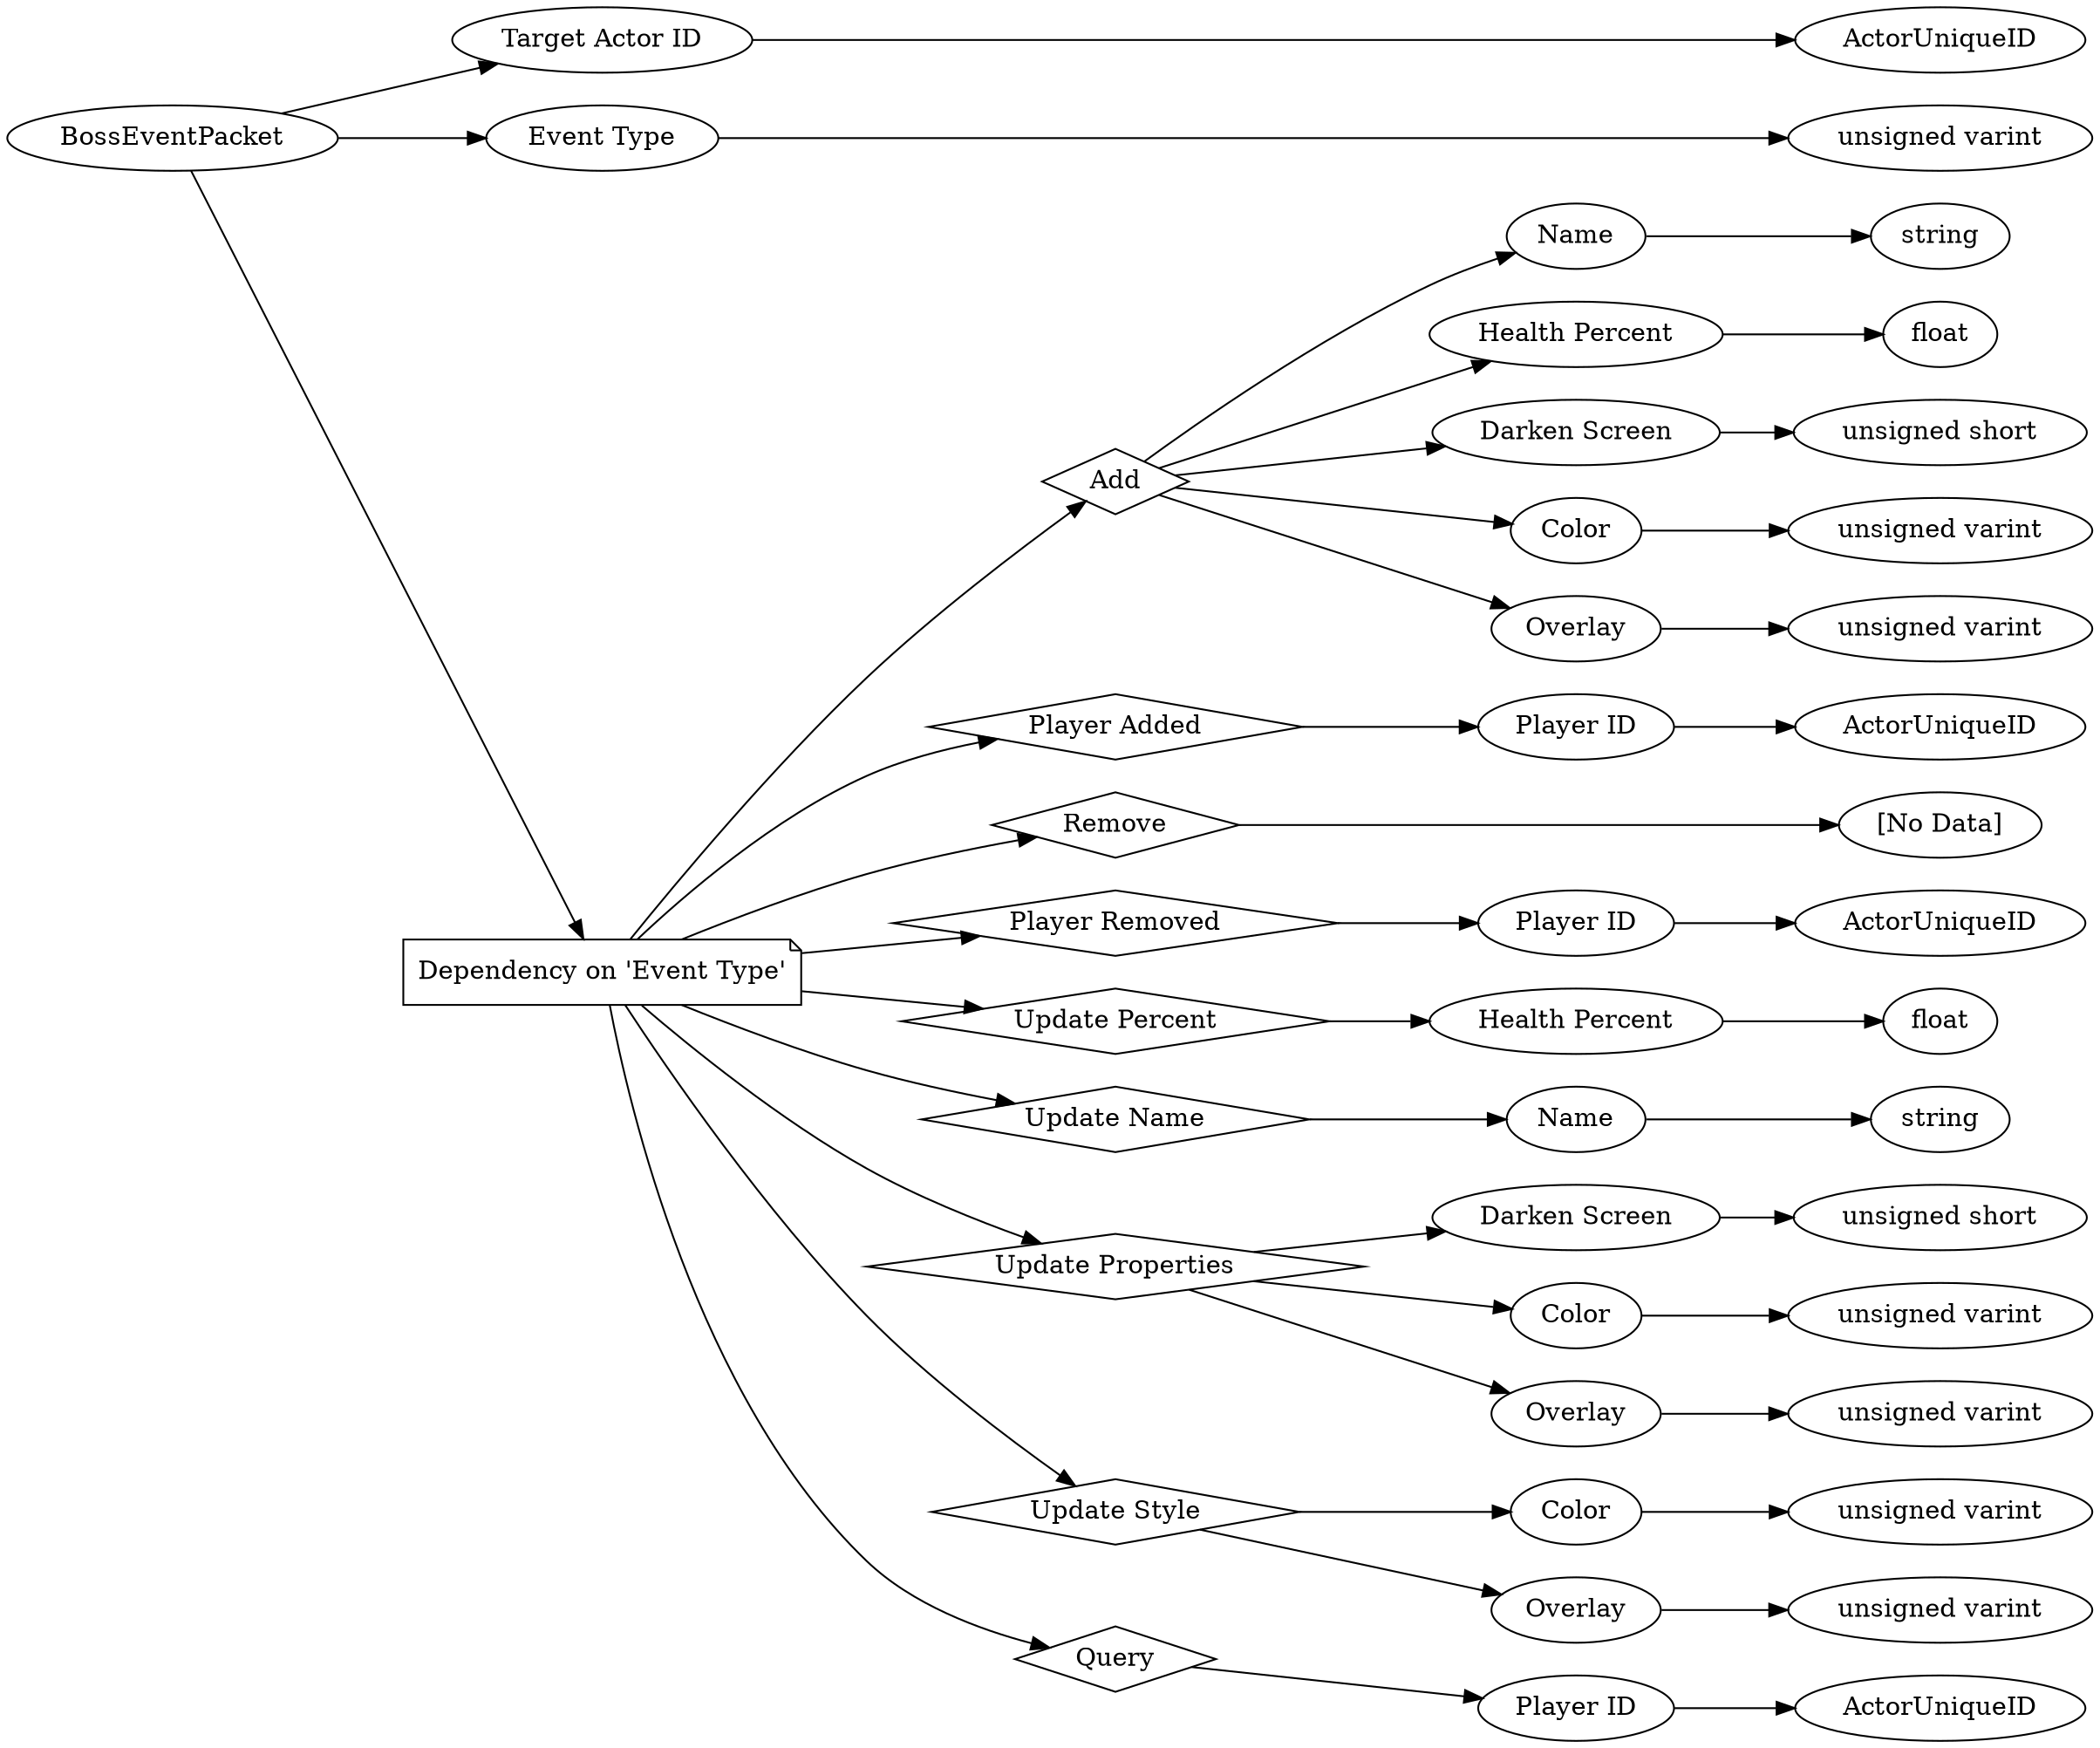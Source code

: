 digraph "BossEventPacket" {
rankdir = LR
0
0 -> 1
1 -> 2
0 -> 3
3 -> 4
0 -> 5
5 -> 6
6 -> 7
7 -> 8
6 -> 9
9 -> 10
6 -> 11
11 -> 12
6 -> 13
13 -> 14
6 -> 15
15 -> 16
5 -> 17
17 -> 18
18 -> 19
5 -> 20
20 -> 21
5 -> 22
22 -> 23
23 -> 24
5 -> 25
25 -> 26
26 -> 27
5 -> 28
28 -> 29
29 -> 30
5 -> 31
31 -> 32
32 -> 33
31 -> 34
34 -> 35
31 -> 36
36 -> 37
5 -> 38
38 -> 39
39 -> 40
38 -> 41
41 -> 42
5 -> 43
43 -> 44
44 -> 45

0 [label="BossEventPacket",comment="name: \"BossEventPacket\", typeName: \"\", id: 0, branchId: 74, recurseId: -1, attributes: 0, notes: \"\""];
1 [label="Target Actor ID",comment="name: \"Target Actor ID\", typeName: \"ActorUniqueID\", id: 1, branchId: 0, recurseId: -1, attributes: 256, notes: \"\""];
2 [label="ActorUniqueID",comment="name: \"ActorUniqueID\", typeName: \"\", id: 2, branchId: 0, recurseId: -1, attributes: 512, notes: \"\""];
3 [label="Event Type",comment="name: \"Event Type\", typeName: \"\", id: 3, branchId: 0, recurseId: -1, attributes: 0, notes: \"\""];
4 [label="unsigned varint",comment="name: \"unsigned varint\", typeName: \"\", id: 4, branchId: 0, recurseId: -1, attributes: 512, notes: \"\""];
5 [label="Dependency on 'Event Type'",shape=note,comment="name: \"Dependency on 'Event Type'\", typeName: \"\", id: 5, branchId: 0, recurseId: -1, attributes: 2, notes: \"\""];
6 [label="Add",shape=diamond,comment="name: \"Add\", typeName: \"\", id: 6, branchId: 0, recurseId: -1, attributes: 4, notes: \"\""];
7 [label="Name",comment="name: \"Name\", typeName: \"\", id: 7, branchId: 0, recurseId: -1, attributes: 0, notes: \"Name of the boss to add\""];
8 [label="string",comment="name: \"string\", typeName: \"\", id: 8, branchId: 0, recurseId: -1, attributes: 512, notes: \"\""];
9 [label="Health Percent",comment="name: \"Health Percent\", typeName: \"\", id: 9, branchId: 0, recurseId: -1, attributes: 0, notes: \"Health value of the boss\""];
10 [label="float",comment="name: \"float\", typeName: \"\", id: 10, branchId: 0, recurseId: -1, attributes: 512, notes: \"\""];
11 [label="Darken Screen",comment="name: \"Darken Screen\", typeName: \"\", id: 11, branchId: 0, recurseId: -1, attributes: 0, notes: \"A boolean value for whether or not we should darken the screen (has a 0 or 1 value)\""];
12 [label="unsigned short",comment="name: \"unsigned short\", typeName: \"\", id: 12, branchId: 0, recurseId: -1, attributes: 512, notes: \"\""];
13 [label="Color",comment="name: \"Color\", typeName: \"\", id: 13, branchId: 0, recurseId: -1, attributes: 0, notes: \"color for the boss bar, listed in an enumeration\""];
14 [label="unsigned varint",comment="name: \"unsigned varint\", typeName: \"\", id: 14, branchId: 0, recurseId: -1, attributes: 512, notes: \"\""];
15 [label="Overlay",comment="name: \"Overlay\", typeName: \"\", id: 15, branchId: 0, recurseId: -1, attributes: 0, notes: \"overlay for the boss bar, listed in an enumeration\""];
16 [label="unsigned varint",comment="name: \"unsigned varint\", typeName: \"\", id: 16, branchId: 0, recurseId: -1, attributes: 512, notes: \"\""];
17 [label="Player Added",shape=diamond,comment="name: \"Player Added\", typeName: \"\", id: 17, branchId: 1, recurseId: -1, attributes: 4, notes: \"\""];
18 [label="Player ID",comment="name: \"Player ID\", typeName: \"ActorUniqueID\", id: 18, branchId: 0, recurseId: -1, attributes: 256, notes: \"\""];
19 [label="ActorUniqueID",comment="name: \"ActorUniqueID\", typeName: \"\", id: 19, branchId: 0, recurseId: -1, attributes: 512, notes: \"\""];
20 [label="Remove",shape=diamond,comment="name: \"Remove\", typeName: \"\", id: 20, branchId: 2, recurseId: -1, attributes: 4, notes: \"\""];
21 [label="[No Data]",comment="name: \"[No Data]\", typeName: \"\", id: 21, branchId: 0, recurseId: -1, attributes: 512, notes: \"\""];
22 [label="Player Removed",shape=diamond,comment="name: \"Player Removed\", typeName: \"\", id: 22, branchId: 3, recurseId: -1, attributes: 4, notes: \"\""];
23 [label="Player ID",comment="name: \"Player ID\", typeName: \"ActorUniqueID\", id: 23, branchId: 0, recurseId: -1, attributes: 256, notes: \"\""];
24 [label="ActorUniqueID",comment="name: \"ActorUniqueID\", typeName: \"\", id: 24, branchId: 0, recurseId: -1, attributes: 512, notes: \"\""];
25 [label="Update Percent",shape=diamond,comment="name: \"Update Percent\", typeName: \"\", id: 25, branchId: 4, recurseId: -1, attributes: 4, notes: \"\""];
26 [label="Health Percent",comment="name: \"Health Percent\", typeName: \"\", id: 26, branchId: 0, recurseId: -1, attributes: 0, notes: \"\""];
27 [label="float",comment="name: \"float\", typeName: \"\", id: 27, branchId: 0, recurseId: -1, attributes: 512, notes: \"\""];
28 [label="Update Name",shape=diamond,comment="name: \"Update Name\", typeName: \"\", id: 28, branchId: 5, recurseId: -1, attributes: 4, notes: \"\""];
29 [label="Name",comment="name: \"Name\", typeName: \"\", id: 29, branchId: 0, recurseId: -1, attributes: 0, notes: \"\""];
30 [label="string",comment="name: \"string\", typeName: \"\", id: 30, branchId: 0, recurseId: -1, attributes: 512, notes: \"\""];
31 [label="Update Properties",shape=diamond,comment="name: \"Update Properties\", typeName: \"\", id: 31, branchId: 6, recurseId: -1, attributes: 4, notes: \"\""];
32 [label="Darken Screen",comment="name: \"Darken Screen\", typeName: \"\", id: 32, branchId: 0, recurseId: -1, attributes: 0, notes: \"\""];
33 [label="unsigned short",comment="name: \"unsigned short\", typeName: \"\", id: 33, branchId: 0, recurseId: -1, attributes: 512, notes: \"\""];
34 [label="Color",comment="name: \"Color\", typeName: \"\", id: 34, branchId: 0, recurseId: -1, attributes: 0, notes: \"\""];
35 [label="unsigned varint",comment="name: \"unsigned varint\", typeName: \"\", id: 35, branchId: 0, recurseId: -1, attributes: 512, notes: \"\""];
36 [label="Overlay",comment="name: \"Overlay\", typeName: \"\", id: 36, branchId: 0, recurseId: -1, attributes: 0, notes: \"\""];
37 [label="unsigned varint",comment="name: \"unsigned varint\", typeName: \"\", id: 37, branchId: 0, recurseId: -1, attributes: 512, notes: \"\""];
38 [label="Update Style",shape=diamond,comment="name: \"Update Style\", typeName: \"\", id: 38, branchId: 7, recurseId: -1, attributes: 4, notes: \"\""];
39 [label="Color",comment="name: \"Color\", typeName: \"\", id: 39, branchId: 0, recurseId: -1, attributes: 0, notes: \"\""];
40 [label="unsigned varint",comment="name: \"unsigned varint\", typeName: \"\", id: 40, branchId: 0, recurseId: -1, attributes: 512, notes: \"\""];
41 [label="Overlay",comment="name: \"Overlay\", typeName: \"\", id: 41, branchId: 0, recurseId: -1, attributes: 0, notes: \"\""];
42 [label="unsigned varint",comment="name: \"unsigned varint\", typeName: \"\", id: 42, branchId: 0, recurseId: -1, attributes: 512, notes: \"\""];
43 [label="Query",shape=diamond,comment="name: \"Query\", typeName: \"\", id: 43, branchId: 8, recurseId: -1, attributes: 4, notes: \"\""];
44 [label="Player ID",comment="name: \"Player ID\", typeName: \"ActorUniqueID\", id: 44, branchId: 0, recurseId: -1, attributes: 256, notes: \"\""];
45 [label="ActorUniqueID",comment="name: \"ActorUniqueID\", typeName: \"\", id: 45, branchId: 0, recurseId: -1, attributes: 512, notes: \"\""];
{ rank = max;2;4;8;10;12;14;16;19;21;24;27;30;33;35;37;40;42;45}

}
